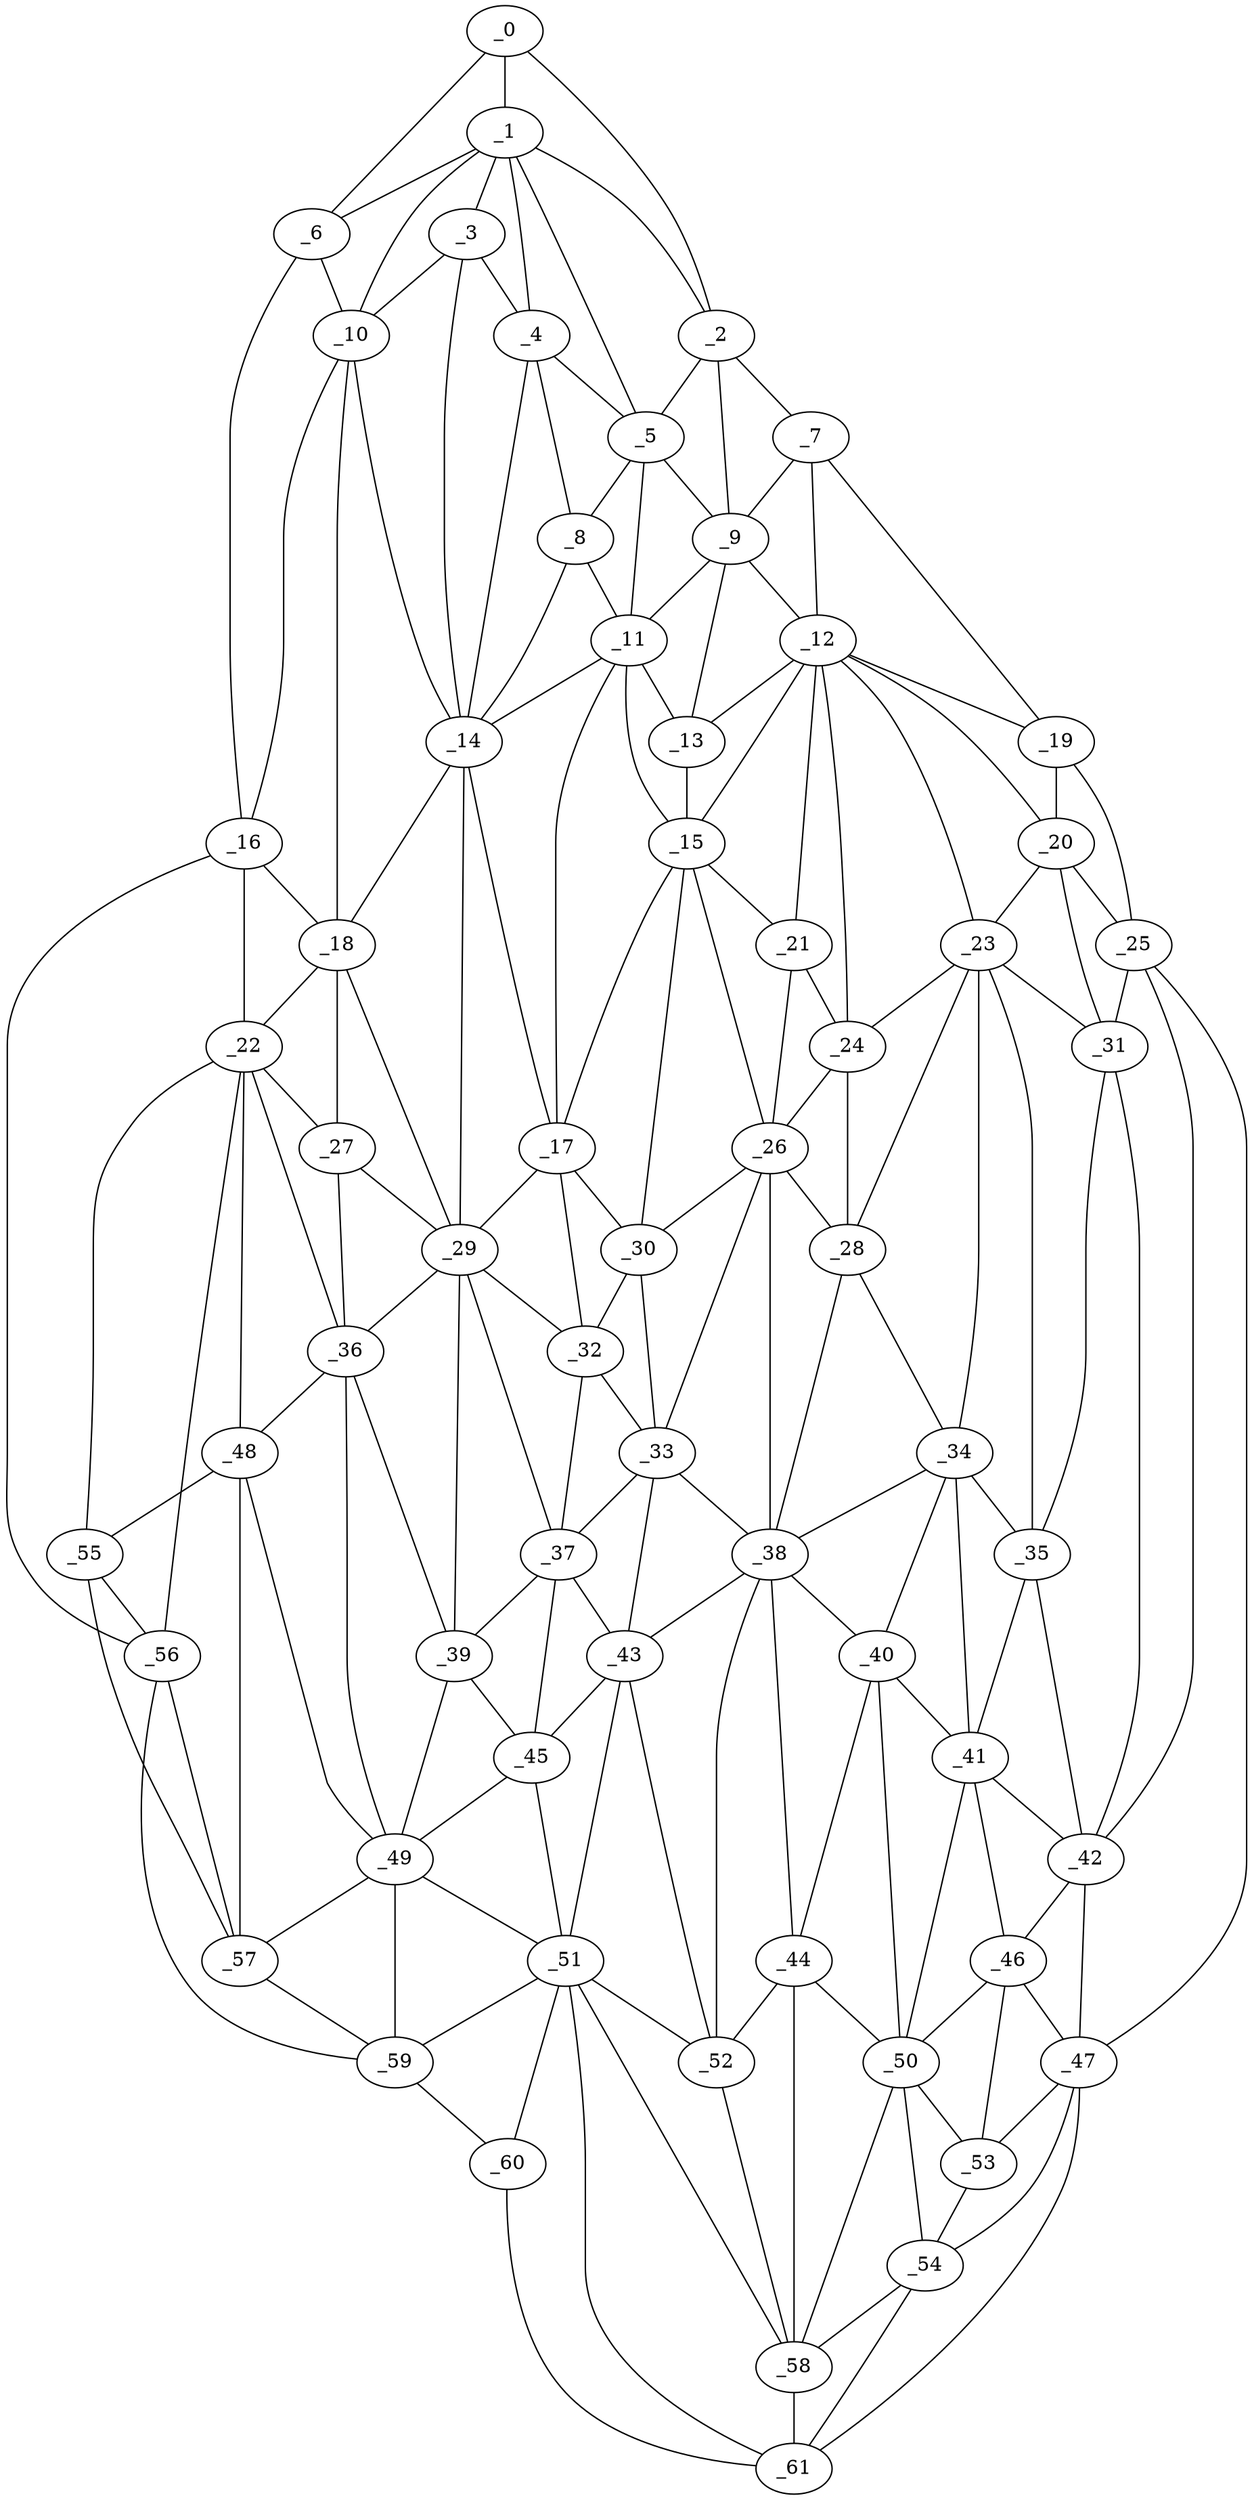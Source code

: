 graph "obj81__15.gxl" {
	_0	 [x=4,
		y=19];
	_1	 [x=12,
		y=33];
	_0 -- _1	 [valence=1];
	_2	 [x=20,
		y=91];
	_0 -- _2	 [valence=1];
	_6	 [x=24,
		y=8];
	_0 -- _6	 [valence=1];
	_1 -- _2	 [valence=2];
	_3	 [x=22,
		y=45];
	_1 -- _3	 [valence=1];
	_4	 [x=23,
		y=49];
	_1 -- _4	 [valence=2];
	_5	 [x=23,
		y=74];
	_1 -- _5	 [valence=2];
	_1 -- _6	 [valence=1];
	_10	 [x=27,
		y=37];
	_1 -- _10	 [valence=2];
	_2 -- _5	 [valence=2];
	_7	 [x=24,
		y=96];
	_2 -- _7	 [valence=1];
	_9	 [x=26,
		y=79];
	_2 -- _9	 [valence=1];
	_3 -- _4	 [valence=1];
	_3 -- _10	 [valence=2];
	_14	 [x=35,
		y=50];
	_3 -- _14	 [valence=2];
	_4 -- _5	 [valence=2];
	_8	 [x=25,
		y=65];
	_4 -- _8	 [valence=2];
	_4 -- _14	 [valence=2];
	_5 -- _8	 [valence=2];
	_5 -- _9	 [valence=2];
	_11	 [x=32,
		y=68];
	_5 -- _11	 [valence=2];
	_6 -- _10	 [valence=2];
	_16	 [x=41,
		y=8];
	_6 -- _16	 [valence=1];
	_7 -- _9	 [valence=2];
	_12	 [x=32,
		y=97];
	_7 -- _12	 [valence=2];
	_19	 [x=43,
		y=117];
	_7 -- _19	 [valence=1];
	_8 -- _11	 [valence=1];
	_8 -- _14	 [valence=1];
	_9 -- _11	 [valence=1];
	_9 -- _12	 [valence=2];
	_13	 [x=34,
		y=78];
	_9 -- _13	 [valence=2];
	_10 -- _14	 [valence=2];
	_10 -- _16	 [valence=2];
	_18	 [x=43,
		y=36];
	_10 -- _18	 [valence=2];
	_11 -- _13	 [valence=2];
	_11 -- _14	 [valence=2];
	_15	 [x=40,
		y=79];
	_11 -- _15	 [valence=2];
	_17	 [x=42,
		y=58];
	_11 -- _17	 [valence=1];
	_12 -- _13	 [valence=2];
	_12 -- _15	 [valence=1];
	_12 -- _19	 [valence=2];
	_20	 [x=44,
		y=112];
	_12 -- _20	 [valence=2];
	_21	 [x=46,
		y=86];
	_12 -- _21	 [valence=2];
	_23	 [x=47,
		y=102];
	_12 -- _23	 [valence=1];
	_24	 [x=49,
		y=91];
	_12 -- _24	 [valence=1];
	_13 -- _15	 [valence=2];
	_14 -- _17	 [valence=2];
	_14 -- _18	 [valence=2];
	_29	 [x=55,
		y=46];
	_14 -- _29	 [valence=1];
	_15 -- _17	 [valence=2];
	_15 -- _21	 [valence=2];
	_26	 [x=53,
		y=82];
	_15 -- _26	 [valence=1];
	_30	 [x=55,
		y=71];
	_15 -- _30	 [valence=1];
	_16 -- _18	 [valence=2];
	_22	 [x=47,
		y=10];
	_16 -- _22	 [valence=2];
	_56	 [x=94,
		y=18];
	_16 -- _56	 [valence=1];
	_17 -- _29	 [valence=1];
	_17 -- _30	 [valence=2];
	_32	 [x=59,
		y=58];
	_17 -- _32	 [valence=2];
	_18 -- _22	 [valence=2];
	_27	 [x=54,
		y=41];
	_18 -- _27	 [valence=2];
	_18 -- _29	 [valence=2];
	_19 -- _20	 [valence=2];
	_25	 [x=51,
		y=118];
	_19 -- _25	 [valence=1];
	_20 -- _23	 [valence=2];
	_20 -- _25	 [valence=1];
	_31	 [x=57,
		y=110];
	_20 -- _31	 [valence=2];
	_21 -- _24	 [valence=2];
	_21 -- _26	 [valence=2];
	_22 -- _27	 [valence=2];
	_36	 [x=67,
		y=38];
	_22 -- _36	 [valence=1];
	_48	 [x=84,
		y=32];
	_22 -- _48	 [valence=1];
	_55	 [x=92,
		y=23];
	_22 -- _55	 [valence=1];
	_22 -- _56	 [valence=2];
	_23 -- _24	 [valence=2];
	_28	 [x=54,
		y=91];
	_23 -- _28	 [valence=2];
	_23 -- _31	 [valence=1];
	_34	 [x=63,
		y=95];
	_23 -- _34	 [valence=1];
	_35	 [x=63,
		y=105];
	_23 -- _35	 [valence=2];
	_24 -- _26	 [valence=2];
	_24 -- _28	 [valence=2];
	_25 -- _31	 [valence=2];
	_42	 [x=72,
		y=108];
	_25 -- _42	 [valence=1];
	_47	 [x=81,
		y=113];
	_25 -- _47	 [valence=1];
	_26 -- _28	 [valence=2];
	_26 -- _30	 [valence=2];
	_33	 [x=60,
		y=69];
	_26 -- _33	 [valence=2];
	_38	 [x=68,
		y=86];
	_26 -- _38	 [valence=2];
	_27 -- _29	 [valence=1];
	_27 -- _36	 [valence=1];
	_28 -- _34	 [valence=2];
	_28 -- _38	 [valence=1];
	_29 -- _32	 [valence=2];
	_29 -- _36	 [valence=2];
	_37	 [x=67,
		y=53];
	_29 -- _37	 [valence=2];
	_39	 [x=69,
		y=48];
	_29 -- _39	 [valence=1];
	_30 -- _32	 [valence=1];
	_30 -- _33	 [valence=1];
	_31 -- _35	 [valence=2];
	_31 -- _42	 [valence=2];
	_32 -- _33	 [valence=2];
	_32 -- _37	 [valence=2];
	_33 -- _37	 [valence=1];
	_33 -- _38	 [valence=2];
	_43	 [x=77,
		y=66];
	_33 -- _43	 [valence=2];
	_34 -- _35	 [valence=2];
	_34 -- _38	 [valence=1];
	_40	 [x=71,
		y=91];
	_34 -- _40	 [valence=2];
	_41	 [x=71,
		y=101];
	_34 -- _41	 [valence=2];
	_35 -- _41	 [valence=2];
	_35 -- _42	 [valence=1];
	_36 -- _39	 [valence=2];
	_36 -- _48	 [valence=1];
	_49	 [x=84,
		y=46];
	_36 -- _49	 [valence=1];
	_37 -- _39	 [valence=2];
	_37 -- _43	 [valence=1];
	_45	 [x=79,
		y=57];
	_37 -- _45	 [valence=2];
	_38 -- _40	 [valence=2];
	_38 -- _43	 [valence=2];
	_44	 [x=78,
		y=88];
	_38 -- _44	 [valence=2];
	_52	 [x=85,
		y=76];
	_38 -- _52	 [valence=2];
	_39 -- _45	 [valence=2];
	_39 -- _49	 [valence=2];
	_40 -- _41	 [valence=2];
	_40 -- _44	 [valence=1];
	_50	 [x=84,
		y=97];
	_40 -- _50	 [valence=2];
	_41 -- _42	 [valence=1];
	_46	 [x=80,
		y=107];
	_41 -- _46	 [valence=2];
	_41 -- _50	 [valence=1];
	_42 -- _46	 [valence=2];
	_42 -- _47	 [valence=1];
	_43 -- _45	 [valence=2];
	_51	 [x=85,
		y=60];
	_43 -- _51	 [valence=2];
	_43 -- _52	 [valence=1];
	_44 -- _50	 [valence=2];
	_44 -- _52	 [valence=2];
	_58	 [x=94,
		y=81];
	_44 -- _58	 [valence=2];
	_45 -- _49	 [valence=2];
	_45 -- _51	 [valence=1];
	_46 -- _47	 [valence=2];
	_46 -- _50	 [valence=2];
	_53	 [x=86,
		y=103];
	_46 -- _53	 [valence=1];
	_47 -- _53	 [valence=2];
	_54	 [x=90,
		y=100];
	_47 -- _54	 [valence=2];
	_61	 [x=126,
		y=61];
	_47 -- _61	 [valence=1];
	_48 -- _49	 [valence=2];
	_48 -- _55	 [valence=2];
	_57	 [x=94,
		y=30];
	_48 -- _57	 [valence=1];
	_49 -- _51	 [valence=2];
	_49 -- _57	 [valence=2];
	_59	 [x=114,
		y=37];
	_49 -- _59	 [valence=2];
	_50 -- _53	 [valence=2];
	_50 -- _54	 [valence=1];
	_50 -- _58	 [valence=1];
	_51 -- _52	 [valence=2];
	_51 -- _58	 [valence=2];
	_51 -- _59	 [valence=2];
	_60	 [x=125,
		y=49];
	_51 -- _60	 [valence=1];
	_51 -- _61	 [valence=2];
	_52 -- _58	 [valence=2];
	_53 -- _54	 [valence=1];
	_54 -- _58	 [valence=2];
	_54 -- _61	 [valence=1];
	_55 -- _56	 [valence=2];
	_55 -- _57	 [valence=1];
	_56 -- _57	 [valence=1];
	_56 -- _59	 [valence=1];
	_57 -- _59	 [valence=2];
	_58 -- _61	 [valence=1];
	_59 -- _60	 [valence=1];
	_60 -- _61	 [valence=1];
}
